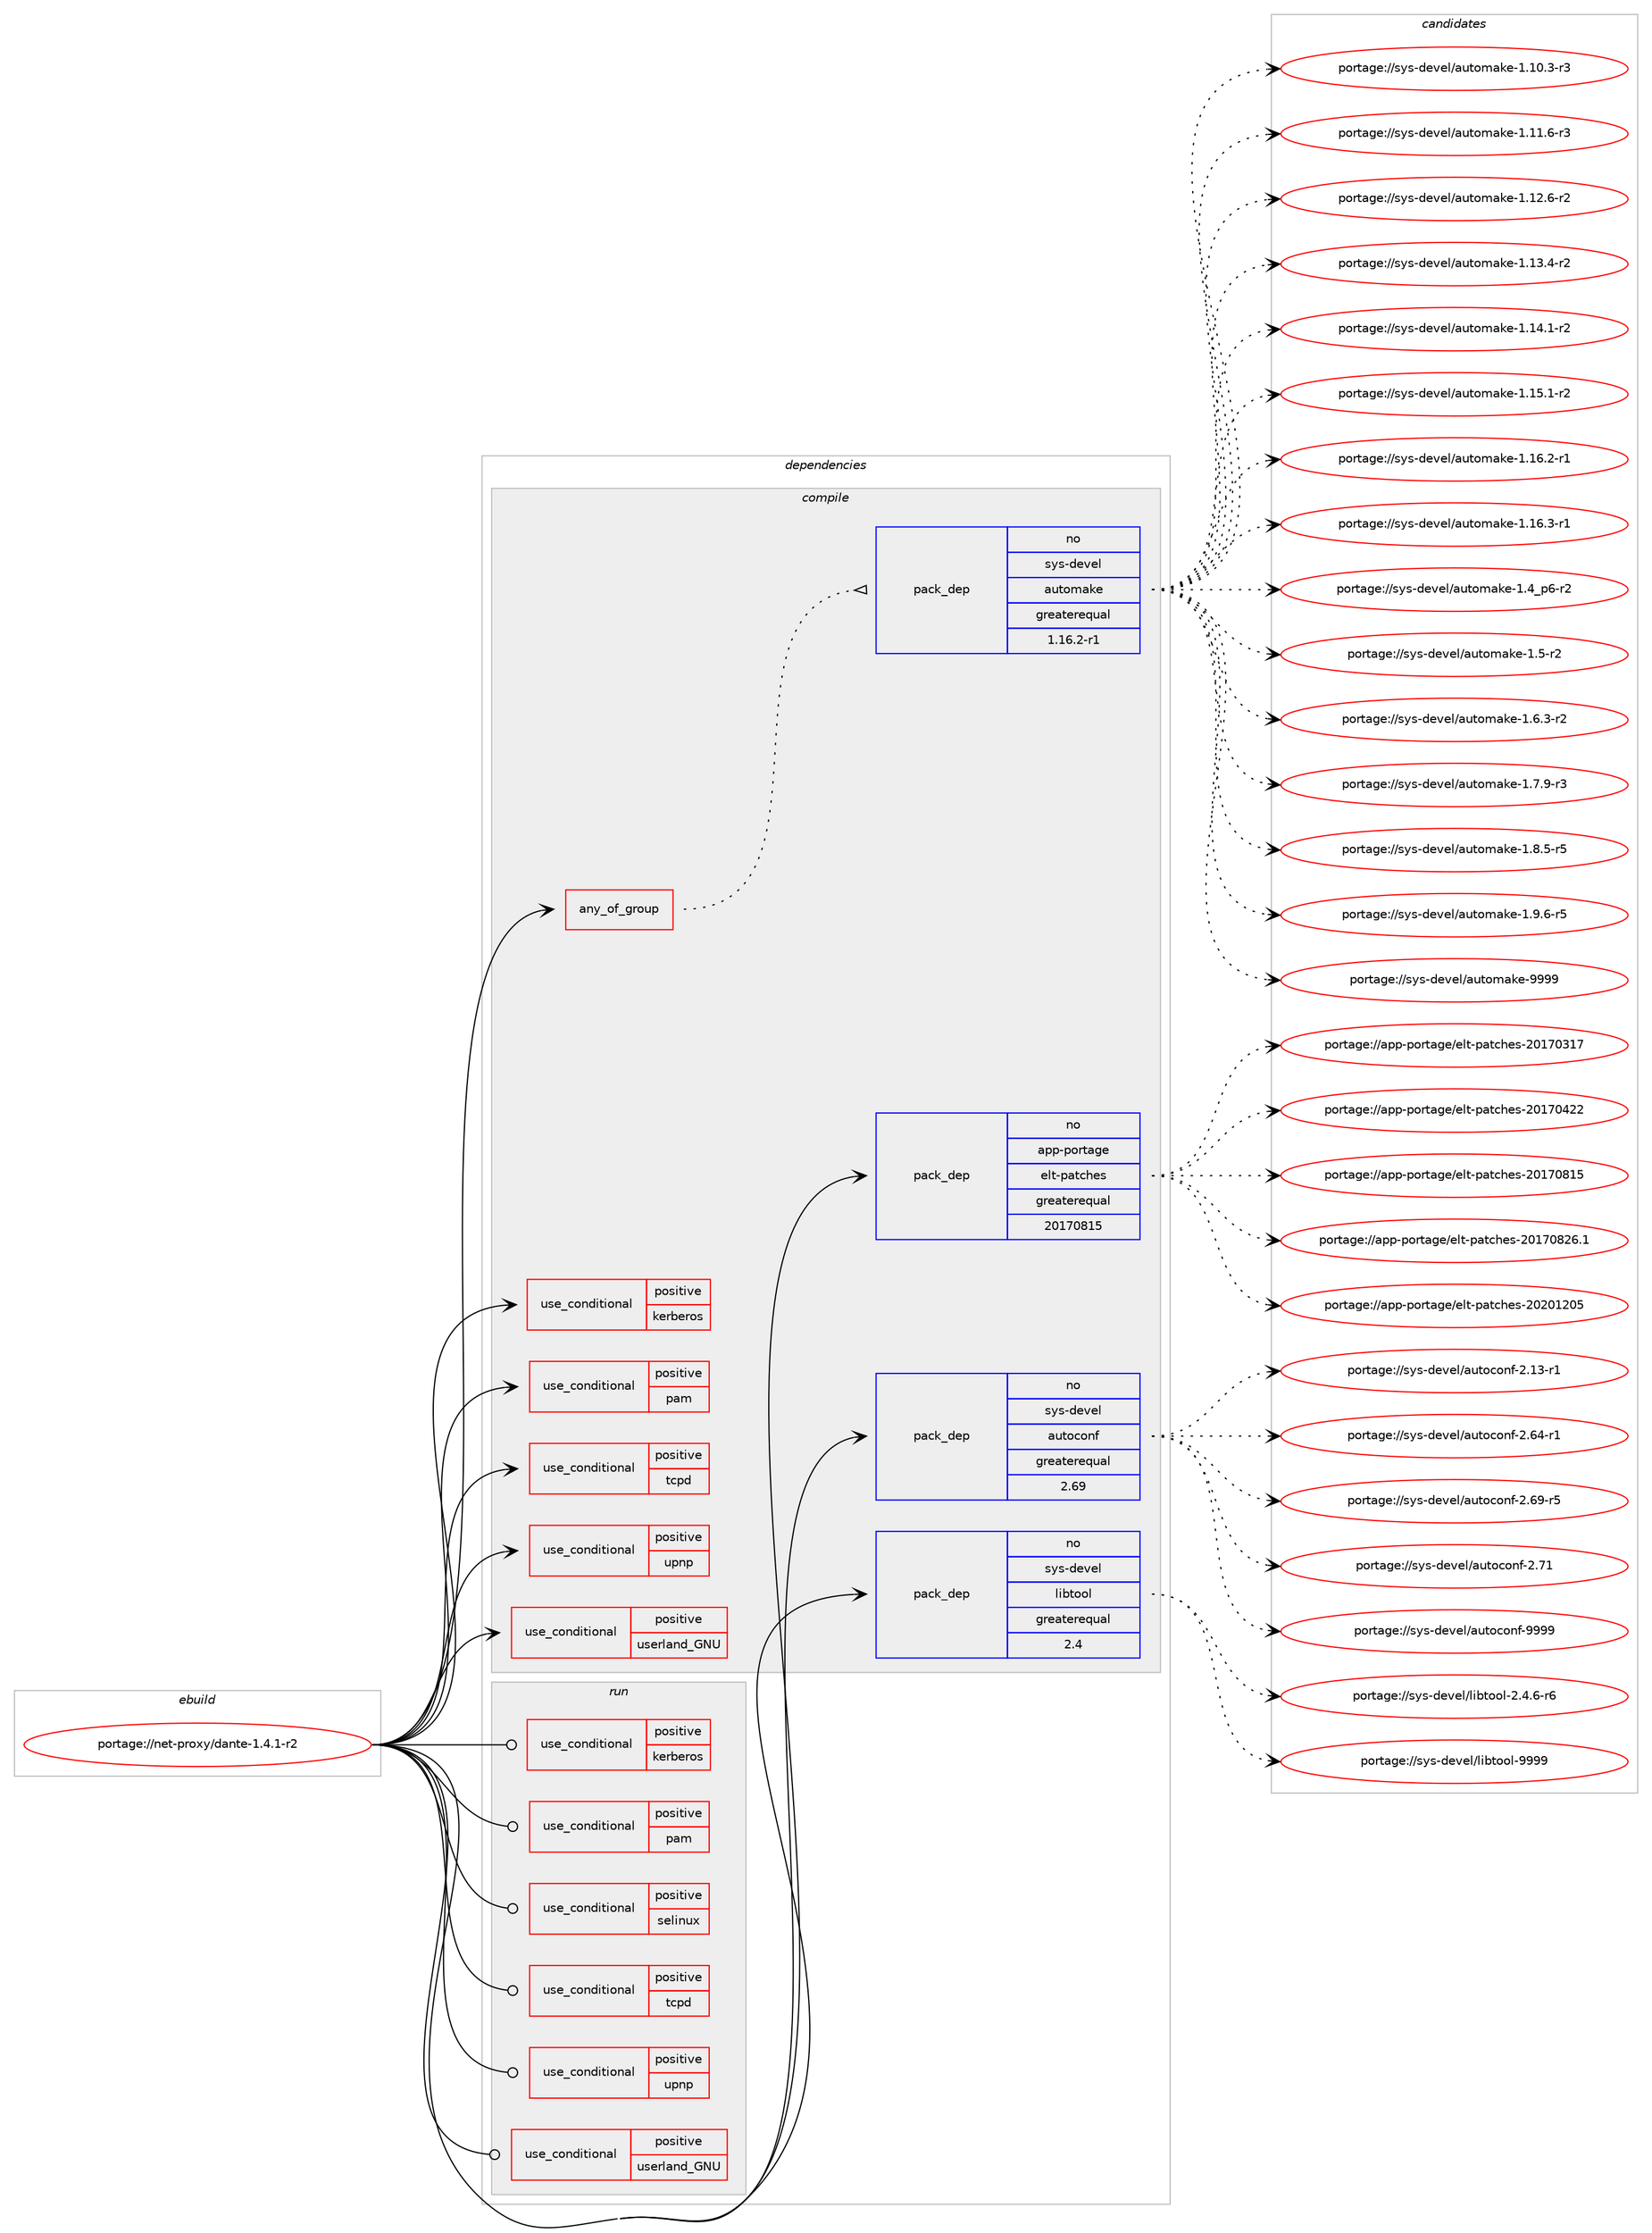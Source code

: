 digraph prolog {

# *************
# Graph options
# *************

newrank=true;
concentrate=true;
compound=true;
graph [rankdir=LR,fontname=Helvetica,fontsize=10,ranksep=1.5];#, ranksep=2.5, nodesep=0.2];
edge  [arrowhead=vee];
node  [fontname=Helvetica,fontsize=10];

# **********
# The ebuild
# **********

subgraph cluster_leftcol {
color=gray;
rank=same;
label=<<i>ebuild</i>>;
id [label="portage://net-proxy/dante-1.4.1-r2", color=red, width=4, href="../net-proxy/dante-1.4.1-r2.svg"];
}

# ****************
# The dependencies
# ****************

subgraph cluster_midcol {
color=gray;
label=<<i>dependencies</i>>;
subgraph cluster_compile {
fillcolor="#eeeeee";
style=filled;
label=<<i>compile</i>>;
subgraph any22 {
dependency1316 [label=<<TABLE BORDER="0" CELLBORDER="1" CELLSPACING="0" CELLPADDING="4"><TR><TD CELLPADDING="10">any_of_group</TD></TR></TABLE>>, shape=none, color=red];subgraph pack432 {
dependency1317 [label=<<TABLE BORDER="0" CELLBORDER="1" CELLSPACING="0" CELLPADDING="4" WIDTH="220"><TR><TD ROWSPAN="6" CELLPADDING="30">pack_dep</TD></TR><TR><TD WIDTH="110">no</TD></TR><TR><TD>sys-devel</TD></TR><TR><TD>automake</TD></TR><TR><TD>greaterequal</TD></TR><TR><TD>1.16.2-r1</TD></TR></TABLE>>, shape=none, color=blue];
}
dependency1316:e -> dependency1317:w [weight=20,style="dotted",arrowhead="oinv"];
}
id:e -> dependency1316:w [weight=20,style="solid",arrowhead="vee"];
subgraph cond858 {
dependency1318 [label=<<TABLE BORDER="0" CELLBORDER="1" CELLSPACING="0" CELLPADDING="4"><TR><TD ROWSPAN="3" CELLPADDING="10">use_conditional</TD></TR><TR><TD>positive</TD></TR><TR><TD>kerberos</TD></TR></TABLE>>, shape=none, color=red];
# *** BEGIN UNKNOWN DEPENDENCY TYPE (TODO) ***
# dependency1318 -> package_dependency(portage://net-proxy/dante-1.4.1-r2,install,no,virtual,krb5,none,[,,],[],[])
# *** END UNKNOWN DEPENDENCY TYPE (TODO) ***

}
id:e -> dependency1318:w [weight=20,style="solid",arrowhead="vee"];
subgraph cond859 {
dependency1319 [label=<<TABLE BORDER="0" CELLBORDER="1" CELLSPACING="0" CELLPADDING="4"><TR><TD ROWSPAN="3" CELLPADDING="10">use_conditional</TD></TR><TR><TD>positive</TD></TR><TR><TD>pam</TD></TR></TABLE>>, shape=none, color=red];
# *** BEGIN UNKNOWN DEPENDENCY TYPE (TODO) ***
# dependency1319 -> package_dependency(portage://net-proxy/dante-1.4.1-r2,install,no,sys-libs,pam,none,[,,],[],[])
# *** END UNKNOWN DEPENDENCY TYPE (TODO) ***

}
id:e -> dependency1319:w [weight=20,style="solid",arrowhead="vee"];
subgraph cond860 {
dependency1320 [label=<<TABLE BORDER="0" CELLBORDER="1" CELLSPACING="0" CELLPADDING="4"><TR><TD ROWSPAN="3" CELLPADDING="10">use_conditional</TD></TR><TR><TD>positive</TD></TR><TR><TD>tcpd</TD></TR></TABLE>>, shape=none, color=red];
# *** BEGIN UNKNOWN DEPENDENCY TYPE (TODO) ***
# dependency1320 -> package_dependency(portage://net-proxy/dante-1.4.1-r2,install,no,sys-apps,tcp-wrappers,none,[,,],[],[])
# *** END UNKNOWN DEPENDENCY TYPE (TODO) ***

}
id:e -> dependency1320:w [weight=20,style="solid",arrowhead="vee"];
subgraph cond861 {
dependency1321 [label=<<TABLE BORDER="0" CELLBORDER="1" CELLSPACING="0" CELLPADDING="4"><TR><TD ROWSPAN="3" CELLPADDING="10">use_conditional</TD></TR><TR><TD>positive</TD></TR><TR><TD>upnp</TD></TR></TABLE>>, shape=none, color=red];
# *** BEGIN UNKNOWN DEPENDENCY TYPE (TODO) ***
# dependency1321 -> package_dependency(portage://net-proxy/dante-1.4.1-r2,install,no,net-libs,miniupnpc,none,[,,],any_same_slot,[])
# *** END UNKNOWN DEPENDENCY TYPE (TODO) ***

}
id:e -> dependency1321:w [weight=20,style="solid",arrowhead="vee"];
subgraph cond862 {
dependency1322 [label=<<TABLE BORDER="0" CELLBORDER="1" CELLSPACING="0" CELLPADDING="4"><TR><TD ROWSPAN="3" CELLPADDING="10">use_conditional</TD></TR><TR><TD>positive</TD></TR><TR><TD>userland_GNU</TD></TR></TABLE>>, shape=none, color=red];
# *** BEGIN UNKNOWN DEPENDENCY TYPE (TODO) ***
# dependency1322 -> package_dependency(portage://net-proxy/dante-1.4.1-r2,install,no,sys-apps,shadow,none,[,,],[],[])
# *** END UNKNOWN DEPENDENCY TYPE (TODO) ***

}
id:e -> dependency1322:w [weight=20,style="solid",arrowhead="vee"];
subgraph pack433 {
dependency1323 [label=<<TABLE BORDER="0" CELLBORDER="1" CELLSPACING="0" CELLPADDING="4" WIDTH="220"><TR><TD ROWSPAN="6" CELLPADDING="30">pack_dep</TD></TR><TR><TD WIDTH="110">no</TD></TR><TR><TD>app-portage</TD></TR><TR><TD>elt-patches</TD></TR><TR><TD>greaterequal</TD></TR><TR><TD>20170815</TD></TR></TABLE>>, shape=none, color=blue];
}
id:e -> dependency1323:w [weight=20,style="solid",arrowhead="vee"];
subgraph pack434 {
dependency1324 [label=<<TABLE BORDER="0" CELLBORDER="1" CELLSPACING="0" CELLPADDING="4" WIDTH="220"><TR><TD ROWSPAN="6" CELLPADDING="30">pack_dep</TD></TR><TR><TD WIDTH="110">no</TD></TR><TR><TD>sys-devel</TD></TR><TR><TD>autoconf</TD></TR><TR><TD>greaterequal</TD></TR><TR><TD>2.69</TD></TR></TABLE>>, shape=none, color=blue];
}
id:e -> dependency1324:w [weight=20,style="solid",arrowhead="vee"];
# *** BEGIN UNKNOWN DEPENDENCY TYPE (TODO) ***
# id -> package_dependency(portage://net-proxy/dante-1.4.1-r2,install,no,sys-devel,bison,none,[,,],[],[])
# *** END UNKNOWN DEPENDENCY TYPE (TODO) ***

# *** BEGIN UNKNOWN DEPENDENCY TYPE (TODO) ***
# id -> package_dependency(portage://net-proxy/dante-1.4.1-r2,install,no,sys-devel,flex,none,[,,],[],[])
# *** END UNKNOWN DEPENDENCY TYPE (TODO) ***

subgraph pack435 {
dependency1325 [label=<<TABLE BORDER="0" CELLBORDER="1" CELLSPACING="0" CELLPADDING="4" WIDTH="220"><TR><TD ROWSPAN="6" CELLPADDING="30">pack_dep</TD></TR><TR><TD WIDTH="110">no</TD></TR><TR><TD>sys-devel</TD></TR><TR><TD>libtool</TD></TR><TR><TD>greaterequal</TD></TR><TR><TD>2.4</TD></TR></TABLE>>, shape=none, color=blue];
}
id:e -> dependency1325:w [weight=20,style="solid",arrowhead="vee"];
# *** BEGIN UNKNOWN DEPENDENCY TYPE (TODO) ***
# id -> package_dependency(portage://net-proxy/dante-1.4.1-r2,install,no,virtual,pkgconfig,none,[,,],[],[])
# *** END UNKNOWN DEPENDENCY TYPE (TODO) ***

}
subgraph cluster_compileandrun {
fillcolor="#eeeeee";
style=filled;
label=<<i>compile and run</i>>;
}
subgraph cluster_run {
fillcolor="#eeeeee";
style=filled;
label=<<i>run</i>>;
subgraph cond863 {
dependency1326 [label=<<TABLE BORDER="0" CELLBORDER="1" CELLSPACING="0" CELLPADDING="4"><TR><TD ROWSPAN="3" CELLPADDING="10">use_conditional</TD></TR><TR><TD>positive</TD></TR><TR><TD>kerberos</TD></TR></TABLE>>, shape=none, color=red];
# *** BEGIN UNKNOWN DEPENDENCY TYPE (TODO) ***
# dependency1326 -> package_dependency(portage://net-proxy/dante-1.4.1-r2,run,no,virtual,krb5,none,[,,],[],[])
# *** END UNKNOWN DEPENDENCY TYPE (TODO) ***

}
id:e -> dependency1326:w [weight=20,style="solid",arrowhead="odot"];
subgraph cond864 {
dependency1327 [label=<<TABLE BORDER="0" CELLBORDER="1" CELLSPACING="0" CELLPADDING="4"><TR><TD ROWSPAN="3" CELLPADDING="10">use_conditional</TD></TR><TR><TD>positive</TD></TR><TR><TD>pam</TD></TR></TABLE>>, shape=none, color=red];
# *** BEGIN UNKNOWN DEPENDENCY TYPE (TODO) ***
# dependency1327 -> package_dependency(portage://net-proxy/dante-1.4.1-r2,run,no,sys-libs,pam,none,[,,],[],[])
# *** END UNKNOWN DEPENDENCY TYPE (TODO) ***

}
id:e -> dependency1327:w [weight=20,style="solid",arrowhead="odot"];
subgraph cond865 {
dependency1328 [label=<<TABLE BORDER="0" CELLBORDER="1" CELLSPACING="0" CELLPADDING="4"><TR><TD ROWSPAN="3" CELLPADDING="10">use_conditional</TD></TR><TR><TD>positive</TD></TR><TR><TD>selinux</TD></TR></TABLE>>, shape=none, color=red];
# *** BEGIN UNKNOWN DEPENDENCY TYPE (TODO) ***
# dependency1328 -> package_dependency(portage://net-proxy/dante-1.4.1-r2,run,no,sec-policy,selinux-dante,none,[,,],[],[])
# *** END UNKNOWN DEPENDENCY TYPE (TODO) ***

}
id:e -> dependency1328:w [weight=20,style="solid",arrowhead="odot"];
subgraph cond866 {
dependency1329 [label=<<TABLE BORDER="0" CELLBORDER="1" CELLSPACING="0" CELLPADDING="4"><TR><TD ROWSPAN="3" CELLPADDING="10">use_conditional</TD></TR><TR><TD>positive</TD></TR><TR><TD>tcpd</TD></TR></TABLE>>, shape=none, color=red];
# *** BEGIN UNKNOWN DEPENDENCY TYPE (TODO) ***
# dependency1329 -> package_dependency(portage://net-proxy/dante-1.4.1-r2,run,no,sys-apps,tcp-wrappers,none,[,,],[],[])
# *** END UNKNOWN DEPENDENCY TYPE (TODO) ***

}
id:e -> dependency1329:w [weight=20,style="solid",arrowhead="odot"];
subgraph cond867 {
dependency1330 [label=<<TABLE BORDER="0" CELLBORDER="1" CELLSPACING="0" CELLPADDING="4"><TR><TD ROWSPAN="3" CELLPADDING="10">use_conditional</TD></TR><TR><TD>positive</TD></TR><TR><TD>upnp</TD></TR></TABLE>>, shape=none, color=red];
# *** BEGIN UNKNOWN DEPENDENCY TYPE (TODO) ***
# dependency1330 -> package_dependency(portage://net-proxy/dante-1.4.1-r2,run,no,net-libs,miniupnpc,none,[,,],any_same_slot,[])
# *** END UNKNOWN DEPENDENCY TYPE (TODO) ***

}
id:e -> dependency1330:w [weight=20,style="solid",arrowhead="odot"];
subgraph cond868 {
dependency1331 [label=<<TABLE BORDER="0" CELLBORDER="1" CELLSPACING="0" CELLPADDING="4"><TR><TD ROWSPAN="3" CELLPADDING="10">use_conditional</TD></TR><TR><TD>positive</TD></TR><TR><TD>userland_GNU</TD></TR></TABLE>>, shape=none, color=red];
# *** BEGIN UNKNOWN DEPENDENCY TYPE (TODO) ***
# dependency1331 -> package_dependency(portage://net-proxy/dante-1.4.1-r2,run,no,sys-apps,shadow,none,[,,],[],[])
# *** END UNKNOWN DEPENDENCY TYPE (TODO) ***

}
id:e -> dependency1331:w [weight=20,style="solid",arrowhead="odot"];
}
}

# **************
# The candidates
# **************

subgraph cluster_choices {
rank=same;
color=gray;
label=<<i>candidates</i>>;

subgraph choice432 {
color=black;
nodesep=1;
choice11512111545100101118101108479711711611110997107101454946494846514511451 [label="portage://sys-devel/automake-1.10.3-r3", color=red, width=4,href="../sys-devel/automake-1.10.3-r3.svg"];
choice11512111545100101118101108479711711611110997107101454946494946544511451 [label="portage://sys-devel/automake-1.11.6-r3", color=red, width=4,href="../sys-devel/automake-1.11.6-r3.svg"];
choice11512111545100101118101108479711711611110997107101454946495046544511450 [label="portage://sys-devel/automake-1.12.6-r2", color=red, width=4,href="../sys-devel/automake-1.12.6-r2.svg"];
choice11512111545100101118101108479711711611110997107101454946495146524511450 [label="portage://sys-devel/automake-1.13.4-r2", color=red, width=4,href="../sys-devel/automake-1.13.4-r2.svg"];
choice11512111545100101118101108479711711611110997107101454946495246494511450 [label="portage://sys-devel/automake-1.14.1-r2", color=red, width=4,href="../sys-devel/automake-1.14.1-r2.svg"];
choice11512111545100101118101108479711711611110997107101454946495346494511450 [label="portage://sys-devel/automake-1.15.1-r2", color=red, width=4,href="../sys-devel/automake-1.15.1-r2.svg"];
choice11512111545100101118101108479711711611110997107101454946495446504511449 [label="portage://sys-devel/automake-1.16.2-r1", color=red, width=4,href="../sys-devel/automake-1.16.2-r1.svg"];
choice11512111545100101118101108479711711611110997107101454946495446514511449 [label="portage://sys-devel/automake-1.16.3-r1", color=red, width=4,href="../sys-devel/automake-1.16.3-r1.svg"];
choice115121115451001011181011084797117116111109971071014549465295112544511450 [label="portage://sys-devel/automake-1.4_p6-r2", color=red, width=4,href="../sys-devel/automake-1.4_p6-r2.svg"];
choice11512111545100101118101108479711711611110997107101454946534511450 [label="portage://sys-devel/automake-1.5-r2", color=red, width=4,href="../sys-devel/automake-1.5-r2.svg"];
choice115121115451001011181011084797117116111109971071014549465446514511450 [label="portage://sys-devel/automake-1.6.3-r2", color=red, width=4,href="../sys-devel/automake-1.6.3-r2.svg"];
choice115121115451001011181011084797117116111109971071014549465546574511451 [label="portage://sys-devel/automake-1.7.9-r3", color=red, width=4,href="../sys-devel/automake-1.7.9-r3.svg"];
choice115121115451001011181011084797117116111109971071014549465646534511453 [label="portage://sys-devel/automake-1.8.5-r5", color=red, width=4,href="../sys-devel/automake-1.8.5-r5.svg"];
choice115121115451001011181011084797117116111109971071014549465746544511453 [label="portage://sys-devel/automake-1.9.6-r5", color=red, width=4,href="../sys-devel/automake-1.9.6-r5.svg"];
choice115121115451001011181011084797117116111109971071014557575757 [label="portage://sys-devel/automake-9999", color=red, width=4,href="../sys-devel/automake-9999.svg"];
dependency1317:e -> choice11512111545100101118101108479711711611110997107101454946494846514511451:w [style=dotted,weight="100"];
dependency1317:e -> choice11512111545100101118101108479711711611110997107101454946494946544511451:w [style=dotted,weight="100"];
dependency1317:e -> choice11512111545100101118101108479711711611110997107101454946495046544511450:w [style=dotted,weight="100"];
dependency1317:e -> choice11512111545100101118101108479711711611110997107101454946495146524511450:w [style=dotted,weight="100"];
dependency1317:e -> choice11512111545100101118101108479711711611110997107101454946495246494511450:w [style=dotted,weight="100"];
dependency1317:e -> choice11512111545100101118101108479711711611110997107101454946495346494511450:w [style=dotted,weight="100"];
dependency1317:e -> choice11512111545100101118101108479711711611110997107101454946495446504511449:w [style=dotted,weight="100"];
dependency1317:e -> choice11512111545100101118101108479711711611110997107101454946495446514511449:w [style=dotted,weight="100"];
dependency1317:e -> choice115121115451001011181011084797117116111109971071014549465295112544511450:w [style=dotted,weight="100"];
dependency1317:e -> choice11512111545100101118101108479711711611110997107101454946534511450:w [style=dotted,weight="100"];
dependency1317:e -> choice115121115451001011181011084797117116111109971071014549465446514511450:w [style=dotted,weight="100"];
dependency1317:e -> choice115121115451001011181011084797117116111109971071014549465546574511451:w [style=dotted,weight="100"];
dependency1317:e -> choice115121115451001011181011084797117116111109971071014549465646534511453:w [style=dotted,weight="100"];
dependency1317:e -> choice115121115451001011181011084797117116111109971071014549465746544511453:w [style=dotted,weight="100"];
dependency1317:e -> choice115121115451001011181011084797117116111109971071014557575757:w [style=dotted,weight="100"];
}
subgraph choice433 {
color=black;
nodesep=1;
choice97112112451121111141169710310147101108116451129711699104101115455048495548514955 [label="portage://app-portage/elt-patches-20170317", color=red, width=4,href="../app-portage/elt-patches-20170317.svg"];
choice97112112451121111141169710310147101108116451129711699104101115455048495548525050 [label="portage://app-portage/elt-patches-20170422", color=red, width=4,href="../app-portage/elt-patches-20170422.svg"];
choice97112112451121111141169710310147101108116451129711699104101115455048495548564953 [label="portage://app-portage/elt-patches-20170815", color=red, width=4,href="../app-portage/elt-patches-20170815.svg"];
choice971121124511211111411697103101471011081164511297116991041011154550484955485650544649 [label="portage://app-portage/elt-patches-20170826.1", color=red, width=4,href="../app-portage/elt-patches-20170826.1.svg"];
choice97112112451121111141169710310147101108116451129711699104101115455048504849504853 [label="portage://app-portage/elt-patches-20201205", color=red, width=4,href="../app-portage/elt-patches-20201205.svg"];
dependency1323:e -> choice97112112451121111141169710310147101108116451129711699104101115455048495548514955:w [style=dotted,weight="100"];
dependency1323:e -> choice97112112451121111141169710310147101108116451129711699104101115455048495548525050:w [style=dotted,weight="100"];
dependency1323:e -> choice97112112451121111141169710310147101108116451129711699104101115455048495548564953:w [style=dotted,weight="100"];
dependency1323:e -> choice971121124511211111411697103101471011081164511297116991041011154550484955485650544649:w [style=dotted,weight="100"];
dependency1323:e -> choice97112112451121111141169710310147101108116451129711699104101115455048504849504853:w [style=dotted,weight="100"];
}
subgraph choice434 {
color=black;
nodesep=1;
choice1151211154510010111810110847971171161119911111010245504649514511449 [label="portage://sys-devel/autoconf-2.13-r1", color=red, width=4,href="../sys-devel/autoconf-2.13-r1.svg"];
choice1151211154510010111810110847971171161119911111010245504654524511449 [label="portage://sys-devel/autoconf-2.64-r1", color=red, width=4,href="../sys-devel/autoconf-2.64-r1.svg"];
choice1151211154510010111810110847971171161119911111010245504654574511453 [label="portage://sys-devel/autoconf-2.69-r5", color=red, width=4,href="../sys-devel/autoconf-2.69-r5.svg"];
choice115121115451001011181011084797117116111991111101024550465549 [label="portage://sys-devel/autoconf-2.71", color=red, width=4,href="../sys-devel/autoconf-2.71.svg"];
choice115121115451001011181011084797117116111991111101024557575757 [label="portage://sys-devel/autoconf-9999", color=red, width=4,href="../sys-devel/autoconf-9999.svg"];
dependency1324:e -> choice1151211154510010111810110847971171161119911111010245504649514511449:w [style=dotted,weight="100"];
dependency1324:e -> choice1151211154510010111810110847971171161119911111010245504654524511449:w [style=dotted,weight="100"];
dependency1324:e -> choice1151211154510010111810110847971171161119911111010245504654574511453:w [style=dotted,weight="100"];
dependency1324:e -> choice115121115451001011181011084797117116111991111101024550465549:w [style=dotted,weight="100"];
dependency1324:e -> choice115121115451001011181011084797117116111991111101024557575757:w [style=dotted,weight="100"];
}
subgraph choice435 {
color=black;
nodesep=1;
choice1151211154510010111810110847108105981161111111084550465246544511454 [label="portage://sys-devel/libtool-2.4.6-r6", color=red, width=4,href="../sys-devel/libtool-2.4.6-r6.svg"];
choice1151211154510010111810110847108105981161111111084557575757 [label="portage://sys-devel/libtool-9999", color=red, width=4,href="../sys-devel/libtool-9999.svg"];
dependency1325:e -> choice1151211154510010111810110847108105981161111111084550465246544511454:w [style=dotted,weight="100"];
dependency1325:e -> choice1151211154510010111810110847108105981161111111084557575757:w [style=dotted,weight="100"];
}
}

}
